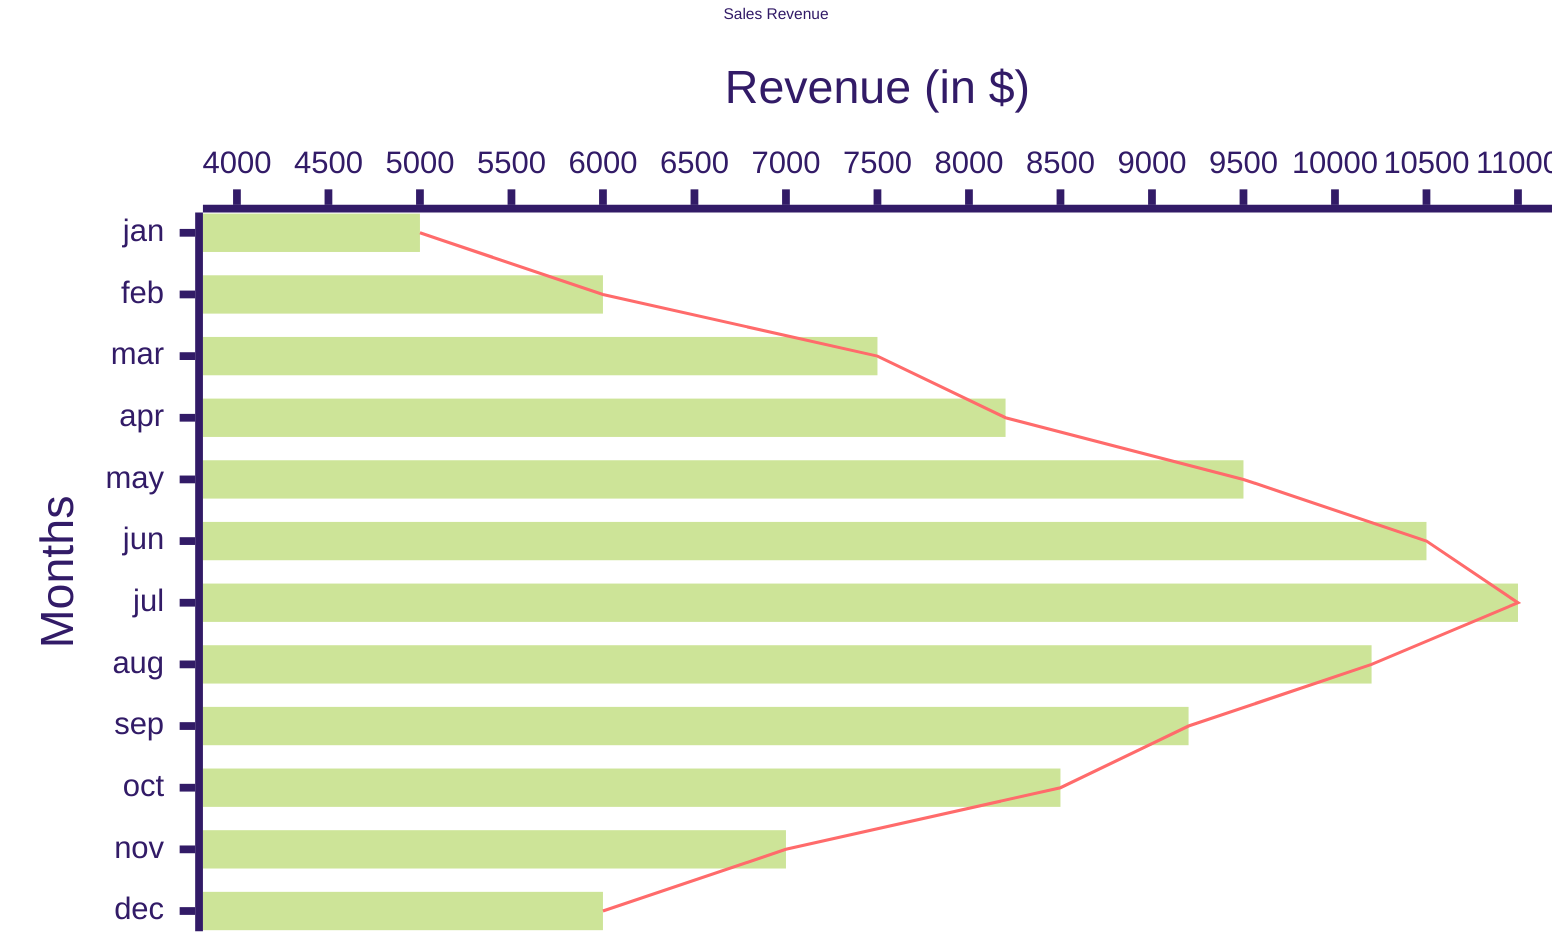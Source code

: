 ---
config:
  theme: forest
  xyChart:
    width: 1000
    height: 600
    titlePadding: 5
    titleFontSize: 10
    xAxis:
      labelFontSize: 20
      labelPadding: 10
      titleFontSize: 30
      titlePadding: 20
      tickLength: 10
      tickWidth: 5
      axisLineWidth: 5
    yAxis:
      labelFontSize: 20
      labelPadding: 10
      titleFontSize: 30
      titlePadding: 20
      tickLength: 10
      tickWidth: 5
      axisLineWidth: 5
    chartOrientation: horizontal
    plotReservedSpacePercent: 60
---
    xychart
      title "Sales Revenue"
      x-axis Months [jan, feb, mar, apr, may, jun, jul, aug, sep, oct, nov, dec]
      y-axis "Revenue (in $)" 4000 --> 11000
      bar [5000, 6000, 7500, 8200, 9500, 10500, 11000, 10200, 9200, 8500, 7000, 6000]
      line [5000, 6000, 7500, 8200, 9500, 10500, 11000, 10200, 9200, 8500, 7000, 6000]
